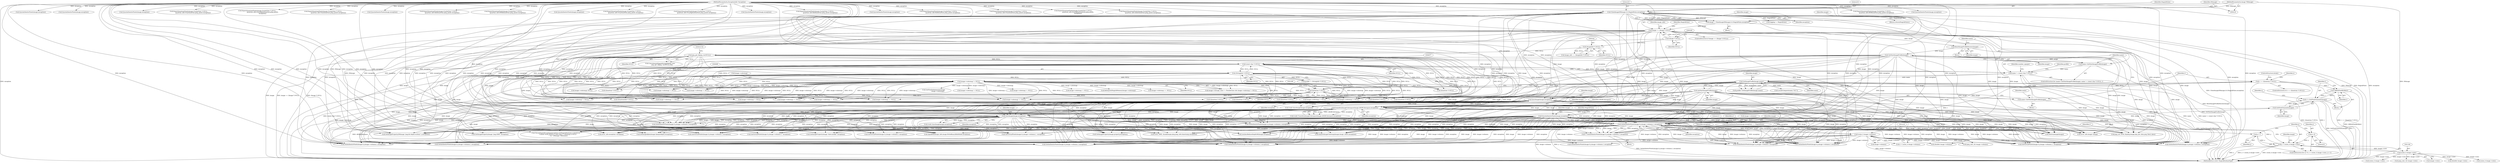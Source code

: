 digraph "0_ImageMagick_816ecab6c532ae086ff4186b3eaf4aa7092d536f@pointer" {
"1001203" [label="(Call,r == (Quantum *) NULL)"];
"1001191" [label="(Call,r=GetAuthenticPixels(image,0,y,image->columns,1,exception))"];
"1001193" [label="(Call,GetAuthenticPixels(image,0,y,image->columns,1,exception))"];
"1000325" [label="(Call,image == (Image *) NULL)"];
"1000316" [label="(Call,image = CloneImage(IMimage,0,0,MagickFalse,exception))"];
"1000318" [label="(Call,CloneImage(IMimage,0,0,MagickFalse,exception))"];
"1000221" [label="(MethodParameterIn,Image *IMimage)"];
"1000222" [label="(MethodParameterIn,ExceptionInfo *exception)"];
"1000327" [label="(Call,(Image *) NULL)"];
"1001231" [label="(Call,SyncAuthenticPixels(image,exception))"];
"1001227" [label="(Call,GetPixelChannels(image))"];
"1000951" [label="(Call,SyncImage(image,exception))"];
"1000682" [label="(Call,GetImageProfile(image,name))"];
"1000847" [label="(Call,GetNextImageProfile(image))"];
"1000672" [label="(Call,GetNextImageProfile(image))"];
"1000667" [label="(Call,ResetImageProfileIterator(image))"];
"1000674" [label="(Call,name != (const char *) NULL)"];
"1000845" [label="(Call,name=GetNextImageProfile(image))"];
"1000670" [label="(Call,name=GetNextImageProfile(image))"];
"1000676" [label="(Call,(const char *) NULL)"];
"1000688" [label="(Call,(StringInfo *) NULL)"];
"1000381" [label="(Call,png_get_libpng_ver(NULL))"];
"1000341" [label="(Call,(ImageInfo *) NULL)"];
"1001007" [label="(Call,TransformImageColorspace(image,sRGBColorspace,exception))"];
"1001029" [label="(Call,SyncImage(image,exception))"];
"1001181" [label="(Call,y < (ssize_t) image->rows)"];
"1001178" [label="(Call,y=0)"];
"1001188" [label="(Call,y++)"];
"1001183" [label="(Call,(ssize_t) image->rows)"];
"1001215" [label="(Call,(ssize_t) image->columns)"];
"1001205" [label="(Call,(Quantum *) NULL)"];
"1000971" [label="(Call,image->colormap != NULL)"];
"1001223" [label="(Call,LBR02PixelRGBA(r))"];
"1001225" [label="(Call,r+=GetPixelChannels(image))"];
"1001570" [label="(Call,(double) image->rows)"];
"1001101" [label="(Call,(Quantum *) NULL)"];
"1001005" [label="(Call,(void) TransformImageColorspace(image,sRGBColorspace,exception))"];
"1005565" [label="(Call,GetPixelInfoIntensity(image,\n                   image->colormap))"];
"1000316" [label="(Call,image = CloneImage(IMimage,0,0,MagickFalse,exception))"];
"1000333" [label="(Identifier,image_info)"];
"1000688" [label="(Call,(StringInfo *) NULL)"];
"1000321" [label="(Literal,0)"];
"1000222" [label="(MethodParameterIn,ExceptionInfo *exception)"];
"1001200" [label="(Literal,1)"];
"1000848" [label="(Identifier,image)"];
"1002715" [label="(Call,(Quantum *) NULL)"];
"1001189" [label="(Identifier,y)"];
"1000326" [label="(Identifier,image)"];
"1001009" [label="(Identifier,sRGBColorspace)"];
"1001230" [label="(Call,SyncAuthenticPixels(image,exception) == MagickFalse)"];
"1004148" [label="(Call,image->colormap != NULL)"];
"1001225" [label="(Call,r+=GetPixelChannels(image))"];
"1001029" [label="(Call,SyncImage(image,exception))"];
"1008835" [label="(Call,ExportQuantumPixels(image,(CacheView *) NULL,\n                    quantum_info,RGBQuantum,ping_pixels,exception))"];
"1003428" [label="(Call,SyncAuthenticPixels(image,exception))"];
"1004203" [label="(Call,error_info.image=image)"];
"1004192" [label="(Call,ThrowMagickException(exception,GetMagickModule(),CoderError,\n          \"Cannot write PNG8 or color-type 3; colormap is NULL\",\n          \"`%s'\",IMimage->filename))"];
"1001604" [label="(Call,image->colormap != NULL)"];
"1000318" [label="(Call,CloneImage(IMimage,0,0,MagickFalse,exception))"];
"1002330" [label="(Call,(Quantum *) NULL)"];
"1001329" [label="(Call,SyncAuthenticPixels(image,exception))"];
"1003129" [label="(Call,SyncAuthenticPixels(image,exception))"];
"1001201" [label="(Identifier,exception)"];
"1001204" [label="(Identifier,r)"];
"1000674" [label="(Call,name != (const char *) NULL)"];
"1000695" [label="(Call,LocaleCompare(name,\"ICC\"))"];
"1000671" [label="(Identifier,name)"];
"1000668" [label="(Identifier,image)"];
"1001207" [label="(Identifier,NULL)"];
"1001559" [label="(Call,(double) image->columns)"];
"1003525" [label="(Call,GetAuthenticPixels(image,0,y,image->columns,1,exception))"];
"1001182" [label="(Identifier,y)"];
"1000686" [label="(Call,profile != (StringInfo *) NULL)"];
"1004105" [label="(Call,(QuantumInfo *) NULL)"];
"1001193" [label="(Call,GetAuthenticPixels(image,0,y,image->columns,1,exception))"];
"1004208" [label="(Call,error_info.exception=exception)"];
"1001139" [label="(Call,image->colormap != NULL)"];
"1003924" [label="(Call,GetVirtualPixels(image,0,y,image->columns,1, exception))"];
"1001179" [label="(Identifier,y)"];
"1001341" [label="(Call,image->colormap != NULL)"];
"1003143" [label="(Call,image->colormap != NULL)"];
"1000971" [label="(Call,image->colormap != NULL)"];
"1003901" [label="(Call,image->colormap == NULL)"];
"1001243" [label="(Call,image->colormap != NULL)"];
"1000320" [label="(Literal,0)"];
"1001291" [label="(Call,GetAuthenticPixels(image,0,y,image->columns,1,exception))"];
"1000383" [label="(Literal,32)"];
"1001202" [label="(ControlStructure,if (r == (Quantum *) NULL))"];
"1000329" [label="(Identifier,NULL)"];
"1000675" [label="(Identifier,name)"];
"1001818" [label="(Call,(Quantum *) NULL)"];
"1001224" [label="(Identifier,r)"];
"1000672" [label="(Call,GetNextImageProfile(image))"];
"1007017" [label="(Call,SetImageAlpha(image,OpaqueAlpha,exception))"];
"1000951" [label="(Call,SyncImage(image,exception))"];
"1003669" [label="(Call,image->colormap == NULL)"];
"1001796" [label="(Call,(ssize_t) image->rows)"];
"1001190" [label="(Block,)"];
"1008545" [label="(Call,GetVirtualPixels(image,0,y,image->columns,1,exception))"];
"1001227" [label="(Call,GetPixelChannels(image))"];
"1003936" [label="(Call,(Quantum *) NULL)"];
"1008735" [label="(Call,GetVirtualPixels(image,0,y,image->columns,1, exception))"];
"1001183" [label="(Call,(ssize_t) image->rows)"];
"1000682" [label="(Call,GetImageProfile(image,name))"];
"1003287" [label="(Call,SyncAuthenticPixels(image,exception))"];
"1000322" [label="(Identifier,MagickFalse)"];
"1000684" [label="(Identifier,name)"];
"1000317" [label="(Identifier,image)"];
"1001192" [label="(Identifier,r)"];
"1003362" [label="(Call,image->colormap == NULL)"];
"1008572" [label="(Call,ExportQuantumPixels(image,(CacheView *) NULL,\n                    quantum_info,GrayQuantum,ping_pixels,exception))"];
"1001007" [label="(Call,TransformImageColorspace(image,sRGBColorspace,exception))"];
"1000670" [label="(Call,name=GetNextImageProfile(image))"];
"1000324" [label="(ControlStructure,if (image == (Image *) NULL))"];
"1001213" [label="(Call,x < (ssize_t) image->columns)"];
"1003243" [label="(Call,GetAuthenticPixels(image,0,y,image->columns,1,exception))"];
"1000343" [label="(Identifier,NULL)"];
"1000953" [label="(Identifier,exception)"];
"1009005" [label="(Call,ExportQuantumPixels(image,(CacheView *) NULL,\n                         quantum_info,GrayAlphaQuantum,ping_pixels,\n                         exception))"];
"1000679" [label="(Block,)"];
"1000678" [label="(Identifier,NULL)"];
"1004908" [label="(Call,image->colormap != NULL)"];
"1000952" [label="(Identifier,image)"];
"1003221" [label="(Call,image->colormap == NULL)"];
"1000405" [label="(Call,logging != MagickFalse)"];
"1000673" [label="(Identifier,image)"];
"1000381" [label="(Call,png_get_libpng_ver(NULL))"];
"1001031" [label="(Identifier,exception)"];
"1001177" [label="(ControlStructure,for (y=0; y < (ssize_t) image->rows; y++))"];
"1001185" [label="(Call,image->rows)"];
"1001223" [label="(Call,LBR02PixelRGBA(r))"];
"1000989" [label="(Call,RelinquishMagickMemory(image->colormap))"];
"1000323" [label="(Identifier,exception)"];
"1008776" [label="(Call,ExportQuantumPixels(image,(CacheView *) NULL,\n                        quantum_info,GrayQuantum,ping_pixels,exception))"];
"1007677" [label="(Call,GetImageProperty(image,\"date:modify\",exception))"];
"1001222" [label="(Block,)"];
"1001196" [label="(Identifier,y)"];
"1001010" [label="(Identifier,exception)"];
"1003080" [label="(Call,(Quantum *) NULL)"];
"1001205" [label="(Call,(Quantum *) NULL)"];
"1000221" [label="(MethodParameterIn,Image *IMimage)"];
"1002811" [label="(Call,SyncAuthenticPixels(image,exception))"];
"1001228" [label="(Identifier,image)"];
"1001208" [label="(ControlStructure,break;)"];
"1004259" [label="(Call,png_set_write_fn(ping,image,png_put_data,png_flush_data))"];
"1008304" [label="(Call,GetVirtualPixels(image,0,y,image->columns,1,exception))"];
"1008387" [label="(Call,ExportQuantumPixels(image,(CacheView *) NULL,\n                quantum_info,RedQuantum,ping_pixels,exception))"];
"1000690" [label="(Identifier,NULL)"];
"1003914" [label="(Call,(ssize_t) image->rows)"];
"1001180" [label="(Literal,0)"];
"1008823" [label="(Call,ExportQuantumPixels(image,(CacheView *) NULL,\n                    quantum_info,RGBAQuantum,ping_pixels,exception))"];
"1001197" [label="(Call,image->columns)"];
"1009779" [label="(MethodReturn,static MagickBooleanType)"];
"1000847" [label="(Call,GetNextImageProfile(image))"];
"1001203" [label="(Call,r == (Quantum *) NULL)"];
"1000327" [label="(Call,(Image *) NULL)"];
"1000683" [label="(Identifier,image)"];
"1000341" [label="(Call,(ImageInfo *) NULL)"];
"1001226" [label="(Identifier,r)"];
"1000664" [label="(Block,)"];
"1000680" [label="(Call,profile=GetImageProfile(image,name))"];
"1000325" [label="(Call,image == (Image *) NULL)"];
"1004362" [label="(Call,(png_uint_32) image->columns)"];
"1004176" [label="(Call,image->colormap == NULL)"];
"1000382" [label="(Identifier,NULL)"];
"1003691" [label="(Call,GetAuthenticPixels(image,0,y,image->columns,1,exception))"];
"1001191" [label="(Call,r=GetAuthenticPixels(image,0,y,image->columns,1,exception))"];
"1004188" [label="(Call,DestroyImage(image))"];
"1002833" [label="(Call,image->colormap != NULL)"];
"1001194" [label="(Identifier,image)"];
"1001215" [label="(Call,(ssize_t) image->columns)"];
"1002703" [label="(Call,GetAuthenticPixels(image,0,y,image->columns,1,exception))"];
"1001232" [label="(Identifier,image)"];
"1001240" [label="(Identifier,image)"];
"1003569" [label="(Call,SyncAuthenticPixels(image,exception))"];
"1003024" [label="(Call,image->colormap != NULL)"];
"1004369" [label="(Call,(png_uint_32) image->rows)"];
"1001221" [label="(Identifier,x)"];
"1001188" [label="(Call,y++)"];
"1008327" [label="(Call,ExportQuantumPixels(image,(CacheView *) NULL,\n                quantum_info,GrayQuantum,ping_pixels,exception))"];
"1000993" [label="(Call,image->colormap=NULL)"];
"1000949" [label="(Call,(void) SyncImage(image,exception))"];
"1000669" [label="(ControlStructure,for (name=GetNextImageProfile(image); name != (const char *) NULL; ))"];
"1001178" [label="(Call,y=0)"];
"1000846" [label="(Identifier,name)"];
"1000975" [label="(Identifier,NULL)"];
"1001806" [label="(Call,GetAuthenticPixels(image,0,y,image->columns,1,exception))"];
"1008625" [label="(Call,ExportQuantumPixels(image,(CacheView *) NULL,\n                  quantum_info,GrayAlphaQuantum,ping_pixels,exception))"];
"1001030" [label="(Identifier,image)"];
"1001233" [label="(Identifier,exception)"];
"1001211" [label="(Identifier,x)"];
"1000330" [label="(Return,return(MagickFalse);)"];
"1003384" [label="(Call,GetAuthenticPixels(image,0,y,image->columns,1,exception))"];
"1001195" [label="(Literal,0)"];
"1007702" [label="(Call,OpenBlob(image_info,image,WriteBinaryBlobMode,exception))"];
"1001127" [label="(Call,SyncAuthenticPixels(image,exception))"];
"1002636" [label="(Call,AcquireImageColormap(image,image_colors,exception))"];
"1001234" [label="(Identifier,MagickFalse)"];
"1008764" [label="(Call,ExportQuantumPixels(image,(CacheView *) NULL,\n                        quantum_info,RedQuantum,ping_pixels,exception))"];
"1008945" [label="(Call,GetVirtualPixels(image,0,y,image->columns,1, exception))"];
"1009200" [label="(Call,GetImageProperty(image,property,exception))"];
"1007687" [label="(Call,write_tIME_chunk(image,ping,ping_info,timestamp,exception))"];
"1000850" [label="(Identifier,number_opaque)"];
"1001217" [label="(Call,image->columns)"];
"1002318" [label="(Call,GetAuthenticPixels(image,0,y,image->columns,1,exception))"];
"1003068" [label="(Call,GetAuthenticPixels(image,0,y,image->columns,1,exception))"];
"1003760" [label="(Call,SyncAuthenticPixels(image,exception))"];
"1008584" [label="(Call,ExportQuantumPixels(image,(CacheView *) NULL,\n                    quantum_info,RedQuantum,ping_pixels,exception))"];
"1000965" [label="(Call,image->storage_class != PseudoClass && image->colormap != NULL)"];
"1000676" [label="(Call,(const char *) NULL)"];
"1001231" [label="(Call,SyncAuthenticPixels(image,exception))"];
"1000379" [label="(Call,ConcatenateMagickString(libpng_runv,\n         png_get_libpng_ver(NULL),32))"];
"1000339" [label="(Call,image_info == (ImageInfo *) NULL)"];
"1000681" [label="(Identifier,profile)"];
"1001419" [label="(Call,LosslessReduceDepthOK(image,exception))"];
"1001303" [label="(Call,(Quantum *) NULL)"];
"1000319" [label="(Identifier,IMimage)"];
"1001008" [label="(Identifier,image)"];
"1001089" [label="(Call,GetAuthenticPixels(image,0,y,image->columns,1,exception))"];
"1001027" [label="(Call,(void) SyncImage(image,exception))"];
"1000223" [label="(Block,)"];
"1001181" [label="(Call,y < (ssize_t) image->rows)"];
"1003503" [label="(Call,image->colormap == NULL)"];
"1000331" [label="(Identifier,MagickFalse)"];
"1000667" [label="(Call,ResetImageProfileIterator(image))"];
"1000845" [label="(Call,name=GetNextImageProfile(image))"];
"1008974" [label="(Call,ExportQuantumPixels(image,(CacheView *) NULL,\n                       quantum_info,GrayQuantum,ping_pixels,exception))"];
"1009760" [label="(Call,SetImageProperty(IMimage,\"png:bit-depth-written\",s,exception))"];
"1000972" [label="(Call,image->colormap)"];
"1008793" [label="(Call,ExportQuantumPixels(image,(CacheView *) NULL,\n                      quantum_info,GrayAlphaQuantum,ping_pixels,\n                      exception))"];
"1007663" [label="(Call,GetImageProperty(image,\"png:tIME\",exception))"];
"1009018" [label="(Call,ExportQuantumPixels(image,(CacheView *) NULL,\n                      quantum_info,IndexQuantum,ping_pixels,exception))"];
"1001203" -> "1001202"  [label="AST: "];
"1001203" -> "1001205"  [label="CFG: "];
"1001204" -> "1001203"  [label="AST: "];
"1001205" -> "1001203"  [label="AST: "];
"1001208" -> "1001203"  [label="CFG: "];
"1001211" -> "1001203"  [label="CFG: "];
"1001203" -> "1009779"  [label="DDG: (Quantum *) NULL"];
"1001203" -> "1009779"  [label="DDG: r"];
"1001203" -> "1009779"  [label="DDG: r == (Quantum *) NULL"];
"1001191" -> "1001203"  [label="DDG: r"];
"1001205" -> "1001203"  [label="DDG: NULL"];
"1001203" -> "1001223"  [label="DDG: r"];
"1001191" -> "1001190"  [label="AST: "];
"1001191" -> "1001193"  [label="CFG: "];
"1001192" -> "1001191"  [label="AST: "];
"1001193" -> "1001191"  [label="AST: "];
"1001204" -> "1001191"  [label="CFG: "];
"1001191" -> "1009779"  [label="DDG: GetAuthenticPixels(image,0,y,image->columns,1,exception)"];
"1001193" -> "1001191"  [label="DDG: image->columns"];
"1001193" -> "1001191"  [label="DDG: y"];
"1001193" -> "1001191"  [label="DDG: image"];
"1001193" -> "1001191"  [label="DDG: 1"];
"1001193" -> "1001191"  [label="DDG: exception"];
"1001193" -> "1001191"  [label="DDG: 0"];
"1001193" -> "1001201"  [label="CFG: "];
"1001194" -> "1001193"  [label="AST: "];
"1001195" -> "1001193"  [label="AST: "];
"1001196" -> "1001193"  [label="AST: "];
"1001197" -> "1001193"  [label="AST: "];
"1001200" -> "1001193"  [label="AST: "];
"1001201" -> "1001193"  [label="AST: "];
"1001193" -> "1009779"  [label="DDG: image->columns"];
"1001193" -> "1009779"  [label="DDG: y"];
"1001193" -> "1001188"  [label="DDG: y"];
"1000325" -> "1001193"  [label="DDG: image"];
"1001231" -> "1001193"  [label="DDG: image"];
"1001231" -> "1001193"  [label="DDG: exception"];
"1000951" -> "1001193"  [label="DDG: image"];
"1000951" -> "1001193"  [label="DDG: exception"];
"1000672" -> "1001193"  [label="DDG: image"];
"1001007" -> "1001193"  [label="DDG: image"];
"1001007" -> "1001193"  [label="DDG: exception"];
"1000682" -> "1001193"  [label="DDG: image"];
"1001029" -> "1001193"  [label="DDG: image"];
"1001029" -> "1001193"  [label="DDG: exception"];
"1000847" -> "1001193"  [label="DDG: image"];
"1001181" -> "1001193"  [label="DDG: y"];
"1001215" -> "1001193"  [label="DDG: image->columns"];
"1000318" -> "1001193"  [label="DDG: exception"];
"1000222" -> "1001193"  [label="DDG: exception"];
"1001193" -> "1001215"  [label="DDG: image->columns"];
"1001193" -> "1001227"  [label="DDG: image"];
"1001193" -> "1001231"  [label="DDG: image"];
"1001193" -> "1001231"  [label="DDG: exception"];
"1001193" -> "1001419"  [label="DDG: image"];
"1001193" -> "1001419"  [label="DDG: exception"];
"1001193" -> "1001559"  [label="DDG: image->columns"];
"1001193" -> "1001806"  [label="DDG: image"];
"1001193" -> "1001806"  [label="DDG: image->columns"];
"1001193" -> "1001806"  [label="DDG: exception"];
"1001193" -> "1002318"  [label="DDG: image"];
"1001193" -> "1002318"  [label="DDG: image->columns"];
"1001193" -> "1002318"  [label="DDG: exception"];
"1001193" -> "1002636"  [label="DDG: image"];
"1001193" -> "1002636"  [label="DDG: exception"];
"1001193" -> "1002703"  [label="DDG: image->columns"];
"1001193" -> "1003068"  [label="DDG: image"];
"1001193" -> "1003068"  [label="DDG: image->columns"];
"1001193" -> "1003068"  [label="DDG: exception"];
"1001193" -> "1003243"  [label="DDG: image"];
"1001193" -> "1003243"  [label="DDG: image->columns"];
"1001193" -> "1003243"  [label="DDG: exception"];
"1001193" -> "1003384"  [label="DDG: image"];
"1001193" -> "1003384"  [label="DDG: image->columns"];
"1001193" -> "1003384"  [label="DDG: exception"];
"1001193" -> "1003525"  [label="DDG: image"];
"1001193" -> "1003525"  [label="DDG: image->columns"];
"1001193" -> "1003525"  [label="DDG: exception"];
"1001193" -> "1003691"  [label="DDG: image"];
"1001193" -> "1003691"  [label="DDG: image->columns"];
"1001193" -> "1003691"  [label="DDG: exception"];
"1001193" -> "1003924"  [label="DDG: image"];
"1001193" -> "1003924"  [label="DDG: image->columns"];
"1001193" -> "1003924"  [label="DDG: exception"];
"1001193" -> "1004188"  [label="DDG: image"];
"1001193" -> "1004192"  [label="DDG: exception"];
"1001193" -> "1004203"  [label="DDG: image"];
"1001193" -> "1004208"  [label="DDG: exception"];
"1001193" -> "1004259"  [label="DDG: image"];
"1001193" -> "1004362"  [label="DDG: image->columns"];
"1001193" -> "1007017"  [label="DDG: exception"];
"1001193" -> "1007663"  [label="DDG: exception"];
"1001193" -> "1007677"  [label="DDG: exception"];
"1001193" -> "1007687"  [label="DDG: exception"];
"1001193" -> "1007702"  [label="DDG: exception"];
"1001193" -> "1008304"  [label="DDG: exception"];
"1001193" -> "1008545"  [label="DDG: exception"];
"1001193" -> "1008735"  [label="DDG: exception"];
"1001193" -> "1008945"  [label="DDG: exception"];
"1001193" -> "1009200"  [label="DDG: exception"];
"1001193" -> "1009760"  [label="DDG: exception"];
"1000325" -> "1000324"  [label="AST: "];
"1000325" -> "1000327"  [label="CFG: "];
"1000326" -> "1000325"  [label="AST: "];
"1000327" -> "1000325"  [label="AST: "];
"1000331" -> "1000325"  [label="CFG: "];
"1000333" -> "1000325"  [label="CFG: "];
"1000325" -> "1009779"  [label="DDG: image"];
"1000325" -> "1009779"  [label="DDG: image == (Image *) NULL"];
"1000325" -> "1009779"  [label="DDG: (Image *) NULL"];
"1000316" -> "1000325"  [label="DDG: image"];
"1000327" -> "1000325"  [label="DDG: NULL"];
"1000325" -> "1000667"  [label="DDG: image"];
"1000325" -> "1000951"  [label="DDG: image"];
"1000325" -> "1001007"  [label="DDG: image"];
"1000325" -> "1001029"  [label="DDG: image"];
"1000325" -> "1001089"  [label="DDG: image"];
"1000325" -> "1001291"  [label="DDG: image"];
"1000325" -> "1001419"  [label="DDG: image"];
"1000325" -> "1001806"  [label="DDG: image"];
"1000325" -> "1002318"  [label="DDG: image"];
"1000325" -> "1002636"  [label="DDG: image"];
"1000325" -> "1003068"  [label="DDG: image"];
"1000325" -> "1003243"  [label="DDG: image"];
"1000325" -> "1003384"  [label="DDG: image"];
"1000325" -> "1003525"  [label="DDG: image"];
"1000325" -> "1003691"  [label="DDG: image"];
"1000325" -> "1003924"  [label="DDG: image"];
"1000325" -> "1004188"  [label="DDG: image"];
"1000325" -> "1004203"  [label="DDG: image"];
"1000325" -> "1004259"  [label="DDG: image"];
"1000316" -> "1000223"  [label="AST: "];
"1000316" -> "1000318"  [label="CFG: "];
"1000317" -> "1000316"  [label="AST: "];
"1000318" -> "1000316"  [label="AST: "];
"1000326" -> "1000316"  [label="CFG: "];
"1000316" -> "1009779"  [label="DDG: CloneImage(IMimage,0,0,MagickFalse,exception)"];
"1000318" -> "1000316"  [label="DDG: IMimage"];
"1000318" -> "1000316"  [label="DDG: 0"];
"1000318" -> "1000316"  [label="DDG: exception"];
"1000318" -> "1000316"  [label="DDG: MagickFalse"];
"1000318" -> "1000323"  [label="CFG: "];
"1000319" -> "1000318"  [label="AST: "];
"1000320" -> "1000318"  [label="AST: "];
"1000321" -> "1000318"  [label="AST: "];
"1000322" -> "1000318"  [label="AST: "];
"1000323" -> "1000318"  [label="AST: "];
"1000318" -> "1009779"  [label="DDG: IMimage"];
"1000318" -> "1009779"  [label="DDG: MagickFalse"];
"1000318" -> "1009779"  [label="DDG: exception"];
"1000221" -> "1000318"  [label="DDG: IMimage"];
"1000222" -> "1000318"  [label="DDG: exception"];
"1000318" -> "1000330"  [label="DDG: MagickFalse"];
"1000318" -> "1000405"  [label="DDG: MagickFalse"];
"1000318" -> "1000951"  [label="DDG: exception"];
"1000318" -> "1001007"  [label="DDG: exception"];
"1000318" -> "1001029"  [label="DDG: exception"];
"1000318" -> "1001089"  [label="DDG: exception"];
"1000318" -> "1001291"  [label="DDG: exception"];
"1000318" -> "1001419"  [label="DDG: exception"];
"1000318" -> "1001806"  [label="DDG: exception"];
"1000318" -> "1002318"  [label="DDG: exception"];
"1000318" -> "1002636"  [label="DDG: exception"];
"1000318" -> "1003068"  [label="DDG: exception"];
"1000318" -> "1003243"  [label="DDG: exception"];
"1000318" -> "1003384"  [label="DDG: exception"];
"1000318" -> "1003525"  [label="DDG: exception"];
"1000318" -> "1003691"  [label="DDG: exception"];
"1000318" -> "1003924"  [label="DDG: exception"];
"1000318" -> "1004192"  [label="DDG: exception"];
"1000318" -> "1004208"  [label="DDG: exception"];
"1000318" -> "1007017"  [label="DDG: exception"];
"1000318" -> "1007663"  [label="DDG: exception"];
"1000318" -> "1007677"  [label="DDG: exception"];
"1000318" -> "1007687"  [label="DDG: exception"];
"1000318" -> "1007702"  [label="DDG: exception"];
"1000318" -> "1008304"  [label="DDG: exception"];
"1000318" -> "1008545"  [label="DDG: exception"];
"1000318" -> "1008735"  [label="DDG: exception"];
"1000318" -> "1008945"  [label="DDG: exception"];
"1000318" -> "1009200"  [label="DDG: exception"];
"1000318" -> "1009760"  [label="DDG: IMimage"];
"1000318" -> "1009760"  [label="DDG: exception"];
"1000221" -> "1000218"  [label="AST: "];
"1000221" -> "1009779"  [label="DDG: IMimage"];
"1000221" -> "1009760"  [label="DDG: IMimage"];
"1000222" -> "1000218"  [label="AST: "];
"1000222" -> "1009779"  [label="DDG: exception"];
"1000222" -> "1000951"  [label="DDG: exception"];
"1000222" -> "1001007"  [label="DDG: exception"];
"1000222" -> "1001029"  [label="DDG: exception"];
"1000222" -> "1001089"  [label="DDG: exception"];
"1000222" -> "1001127"  [label="DDG: exception"];
"1000222" -> "1001231"  [label="DDG: exception"];
"1000222" -> "1001291"  [label="DDG: exception"];
"1000222" -> "1001329"  [label="DDG: exception"];
"1000222" -> "1001419"  [label="DDG: exception"];
"1000222" -> "1001806"  [label="DDG: exception"];
"1000222" -> "1002318"  [label="DDG: exception"];
"1000222" -> "1002636"  [label="DDG: exception"];
"1000222" -> "1002703"  [label="DDG: exception"];
"1000222" -> "1002811"  [label="DDG: exception"];
"1000222" -> "1003068"  [label="DDG: exception"];
"1000222" -> "1003129"  [label="DDG: exception"];
"1000222" -> "1003243"  [label="DDG: exception"];
"1000222" -> "1003287"  [label="DDG: exception"];
"1000222" -> "1003384"  [label="DDG: exception"];
"1000222" -> "1003428"  [label="DDG: exception"];
"1000222" -> "1003525"  [label="DDG: exception"];
"1000222" -> "1003569"  [label="DDG: exception"];
"1000222" -> "1003691"  [label="DDG: exception"];
"1000222" -> "1003760"  [label="DDG: exception"];
"1000222" -> "1003924"  [label="DDG: exception"];
"1000222" -> "1004192"  [label="DDG: exception"];
"1000222" -> "1004208"  [label="DDG: exception"];
"1000222" -> "1007017"  [label="DDG: exception"];
"1000222" -> "1007663"  [label="DDG: exception"];
"1000222" -> "1007677"  [label="DDG: exception"];
"1000222" -> "1007687"  [label="DDG: exception"];
"1000222" -> "1007702"  [label="DDG: exception"];
"1000222" -> "1008304"  [label="DDG: exception"];
"1000222" -> "1008327"  [label="DDG: exception"];
"1000222" -> "1008387"  [label="DDG: exception"];
"1000222" -> "1008545"  [label="DDG: exception"];
"1000222" -> "1008572"  [label="DDG: exception"];
"1000222" -> "1008584"  [label="DDG: exception"];
"1000222" -> "1008625"  [label="DDG: exception"];
"1000222" -> "1008735"  [label="DDG: exception"];
"1000222" -> "1008764"  [label="DDG: exception"];
"1000222" -> "1008776"  [label="DDG: exception"];
"1000222" -> "1008793"  [label="DDG: exception"];
"1000222" -> "1008823"  [label="DDG: exception"];
"1000222" -> "1008835"  [label="DDG: exception"];
"1000222" -> "1008945"  [label="DDG: exception"];
"1000222" -> "1008974"  [label="DDG: exception"];
"1000222" -> "1009005"  [label="DDG: exception"];
"1000222" -> "1009018"  [label="DDG: exception"];
"1000222" -> "1009200"  [label="DDG: exception"];
"1000222" -> "1009760"  [label="DDG: exception"];
"1000327" -> "1000329"  [label="CFG: "];
"1000328" -> "1000327"  [label="AST: "];
"1000329" -> "1000327"  [label="AST: "];
"1000327" -> "1009779"  [label="DDG: NULL"];
"1000327" -> "1000341"  [label="DDG: NULL"];
"1001231" -> "1001230"  [label="AST: "];
"1001231" -> "1001233"  [label="CFG: "];
"1001232" -> "1001231"  [label="AST: "];
"1001233" -> "1001231"  [label="AST: "];
"1001234" -> "1001231"  [label="CFG: "];
"1001231" -> "1001230"  [label="DDG: image"];
"1001231" -> "1001230"  [label="DDG: exception"];
"1001227" -> "1001231"  [label="DDG: image"];
"1001231" -> "1001419"  [label="DDG: image"];
"1001231" -> "1001419"  [label="DDG: exception"];
"1001231" -> "1001806"  [label="DDG: image"];
"1001231" -> "1001806"  [label="DDG: exception"];
"1001231" -> "1002318"  [label="DDG: image"];
"1001231" -> "1002318"  [label="DDG: exception"];
"1001231" -> "1002636"  [label="DDG: image"];
"1001231" -> "1002636"  [label="DDG: exception"];
"1001231" -> "1003068"  [label="DDG: image"];
"1001231" -> "1003068"  [label="DDG: exception"];
"1001231" -> "1003243"  [label="DDG: image"];
"1001231" -> "1003243"  [label="DDG: exception"];
"1001231" -> "1003384"  [label="DDG: image"];
"1001231" -> "1003384"  [label="DDG: exception"];
"1001231" -> "1003525"  [label="DDG: image"];
"1001231" -> "1003525"  [label="DDG: exception"];
"1001231" -> "1003691"  [label="DDG: image"];
"1001231" -> "1003691"  [label="DDG: exception"];
"1001231" -> "1003924"  [label="DDG: image"];
"1001231" -> "1003924"  [label="DDG: exception"];
"1001231" -> "1004188"  [label="DDG: image"];
"1001231" -> "1004192"  [label="DDG: exception"];
"1001231" -> "1004203"  [label="DDG: image"];
"1001231" -> "1004208"  [label="DDG: exception"];
"1001231" -> "1004259"  [label="DDG: image"];
"1001231" -> "1007017"  [label="DDG: exception"];
"1001231" -> "1007663"  [label="DDG: exception"];
"1001231" -> "1007677"  [label="DDG: exception"];
"1001231" -> "1007687"  [label="DDG: exception"];
"1001231" -> "1007702"  [label="DDG: exception"];
"1001231" -> "1008304"  [label="DDG: exception"];
"1001231" -> "1008545"  [label="DDG: exception"];
"1001231" -> "1008735"  [label="DDG: exception"];
"1001231" -> "1008945"  [label="DDG: exception"];
"1001231" -> "1009200"  [label="DDG: exception"];
"1001231" -> "1009760"  [label="DDG: exception"];
"1001227" -> "1001225"  [label="AST: "];
"1001227" -> "1001228"  [label="CFG: "];
"1001228" -> "1001227"  [label="AST: "];
"1001225" -> "1001227"  [label="CFG: "];
"1001227" -> "1001225"  [label="DDG: image"];
"1000951" -> "1000949"  [label="AST: "];
"1000951" -> "1000953"  [label="CFG: "];
"1000952" -> "1000951"  [label="AST: "];
"1000953" -> "1000951"  [label="AST: "];
"1000949" -> "1000951"  [label="CFG: "];
"1000951" -> "1000949"  [label="DDG: image"];
"1000951" -> "1000949"  [label="DDG: exception"];
"1000682" -> "1000951"  [label="DDG: image"];
"1000847" -> "1000951"  [label="DDG: image"];
"1000672" -> "1000951"  [label="DDG: image"];
"1000951" -> "1001007"  [label="DDG: image"];
"1000951" -> "1001007"  [label="DDG: exception"];
"1000951" -> "1001029"  [label="DDG: image"];
"1000951" -> "1001029"  [label="DDG: exception"];
"1000951" -> "1001089"  [label="DDG: image"];
"1000951" -> "1001089"  [label="DDG: exception"];
"1000951" -> "1001291"  [label="DDG: image"];
"1000951" -> "1001291"  [label="DDG: exception"];
"1000951" -> "1001419"  [label="DDG: image"];
"1000951" -> "1001419"  [label="DDG: exception"];
"1000951" -> "1001806"  [label="DDG: image"];
"1000951" -> "1001806"  [label="DDG: exception"];
"1000951" -> "1002318"  [label="DDG: image"];
"1000951" -> "1002318"  [label="DDG: exception"];
"1000951" -> "1002636"  [label="DDG: image"];
"1000951" -> "1002636"  [label="DDG: exception"];
"1000951" -> "1003068"  [label="DDG: image"];
"1000951" -> "1003068"  [label="DDG: exception"];
"1000951" -> "1003243"  [label="DDG: image"];
"1000951" -> "1003243"  [label="DDG: exception"];
"1000951" -> "1003384"  [label="DDG: image"];
"1000951" -> "1003384"  [label="DDG: exception"];
"1000951" -> "1003525"  [label="DDG: image"];
"1000951" -> "1003525"  [label="DDG: exception"];
"1000951" -> "1003691"  [label="DDG: image"];
"1000951" -> "1003691"  [label="DDG: exception"];
"1000951" -> "1003924"  [label="DDG: image"];
"1000951" -> "1003924"  [label="DDG: exception"];
"1000951" -> "1004188"  [label="DDG: image"];
"1000951" -> "1004192"  [label="DDG: exception"];
"1000951" -> "1004203"  [label="DDG: image"];
"1000951" -> "1004208"  [label="DDG: exception"];
"1000951" -> "1004259"  [label="DDG: image"];
"1000951" -> "1007017"  [label="DDG: exception"];
"1000951" -> "1007663"  [label="DDG: exception"];
"1000951" -> "1007677"  [label="DDG: exception"];
"1000951" -> "1007687"  [label="DDG: exception"];
"1000951" -> "1007702"  [label="DDG: exception"];
"1000951" -> "1008304"  [label="DDG: exception"];
"1000951" -> "1008545"  [label="DDG: exception"];
"1000951" -> "1008735"  [label="DDG: exception"];
"1000951" -> "1008945"  [label="DDG: exception"];
"1000951" -> "1009200"  [label="DDG: exception"];
"1000951" -> "1009760"  [label="DDG: exception"];
"1000682" -> "1000680"  [label="AST: "];
"1000682" -> "1000684"  [label="CFG: "];
"1000683" -> "1000682"  [label="AST: "];
"1000684" -> "1000682"  [label="AST: "];
"1000680" -> "1000682"  [label="CFG: "];
"1000682" -> "1000680"  [label="DDG: image"];
"1000682" -> "1000680"  [label="DDG: name"];
"1000847" -> "1000682"  [label="DDG: image"];
"1000672" -> "1000682"  [label="DDG: image"];
"1000674" -> "1000682"  [label="DDG: name"];
"1000682" -> "1000695"  [label="DDG: name"];
"1000682" -> "1000847"  [label="DDG: image"];
"1000682" -> "1001007"  [label="DDG: image"];
"1000682" -> "1001029"  [label="DDG: image"];
"1000682" -> "1001089"  [label="DDG: image"];
"1000682" -> "1001291"  [label="DDG: image"];
"1000682" -> "1001419"  [label="DDG: image"];
"1000682" -> "1001806"  [label="DDG: image"];
"1000682" -> "1002318"  [label="DDG: image"];
"1000682" -> "1002636"  [label="DDG: image"];
"1000682" -> "1003068"  [label="DDG: image"];
"1000682" -> "1003243"  [label="DDG: image"];
"1000682" -> "1003384"  [label="DDG: image"];
"1000682" -> "1003525"  [label="DDG: image"];
"1000682" -> "1003691"  [label="DDG: image"];
"1000682" -> "1003924"  [label="DDG: image"];
"1000682" -> "1004188"  [label="DDG: image"];
"1000682" -> "1004203"  [label="DDG: image"];
"1000682" -> "1004259"  [label="DDG: image"];
"1000847" -> "1000845"  [label="AST: "];
"1000847" -> "1000848"  [label="CFG: "];
"1000848" -> "1000847"  [label="AST: "];
"1000845" -> "1000847"  [label="CFG: "];
"1000847" -> "1000845"  [label="DDG: image"];
"1000847" -> "1001007"  [label="DDG: image"];
"1000847" -> "1001029"  [label="DDG: image"];
"1000847" -> "1001089"  [label="DDG: image"];
"1000847" -> "1001291"  [label="DDG: image"];
"1000847" -> "1001419"  [label="DDG: image"];
"1000847" -> "1001806"  [label="DDG: image"];
"1000847" -> "1002318"  [label="DDG: image"];
"1000847" -> "1002636"  [label="DDG: image"];
"1000847" -> "1003068"  [label="DDG: image"];
"1000847" -> "1003243"  [label="DDG: image"];
"1000847" -> "1003384"  [label="DDG: image"];
"1000847" -> "1003525"  [label="DDG: image"];
"1000847" -> "1003691"  [label="DDG: image"];
"1000847" -> "1003924"  [label="DDG: image"];
"1000847" -> "1004188"  [label="DDG: image"];
"1000847" -> "1004203"  [label="DDG: image"];
"1000847" -> "1004259"  [label="DDG: image"];
"1000672" -> "1000670"  [label="AST: "];
"1000672" -> "1000673"  [label="CFG: "];
"1000673" -> "1000672"  [label="AST: "];
"1000670" -> "1000672"  [label="CFG: "];
"1000672" -> "1000670"  [label="DDG: image"];
"1000667" -> "1000672"  [label="DDG: image"];
"1000672" -> "1001007"  [label="DDG: image"];
"1000672" -> "1001029"  [label="DDG: image"];
"1000672" -> "1001089"  [label="DDG: image"];
"1000672" -> "1001291"  [label="DDG: image"];
"1000672" -> "1001419"  [label="DDG: image"];
"1000672" -> "1001806"  [label="DDG: image"];
"1000672" -> "1002318"  [label="DDG: image"];
"1000672" -> "1002636"  [label="DDG: image"];
"1000672" -> "1003068"  [label="DDG: image"];
"1000672" -> "1003243"  [label="DDG: image"];
"1000672" -> "1003384"  [label="DDG: image"];
"1000672" -> "1003525"  [label="DDG: image"];
"1000672" -> "1003691"  [label="DDG: image"];
"1000672" -> "1003924"  [label="DDG: image"];
"1000672" -> "1004188"  [label="DDG: image"];
"1000672" -> "1004203"  [label="DDG: image"];
"1000672" -> "1004259"  [label="DDG: image"];
"1000667" -> "1000664"  [label="AST: "];
"1000667" -> "1000668"  [label="CFG: "];
"1000668" -> "1000667"  [label="AST: "];
"1000671" -> "1000667"  [label="CFG: "];
"1000667" -> "1009779"  [label="DDG: ResetImageProfileIterator(image)"];
"1000674" -> "1000669"  [label="AST: "];
"1000674" -> "1000676"  [label="CFG: "];
"1000675" -> "1000674"  [label="AST: "];
"1000676" -> "1000674"  [label="AST: "];
"1000681" -> "1000674"  [label="CFG: "];
"1000850" -> "1000674"  [label="CFG: "];
"1000674" -> "1009779"  [label="DDG: (const char *) NULL"];
"1000674" -> "1009779"  [label="DDG: name"];
"1000674" -> "1009779"  [label="DDG: name != (const char *) NULL"];
"1000845" -> "1000674"  [label="DDG: name"];
"1000670" -> "1000674"  [label="DDG: name"];
"1000676" -> "1000674"  [label="DDG: NULL"];
"1000845" -> "1000679"  [label="AST: "];
"1000846" -> "1000845"  [label="AST: "];
"1000675" -> "1000845"  [label="CFG: "];
"1000845" -> "1009779"  [label="DDG: GetNextImageProfile(image)"];
"1000670" -> "1000669"  [label="AST: "];
"1000671" -> "1000670"  [label="AST: "];
"1000675" -> "1000670"  [label="CFG: "];
"1000670" -> "1009779"  [label="DDG: GetNextImageProfile(image)"];
"1000676" -> "1000678"  [label="CFG: "];
"1000677" -> "1000676"  [label="AST: "];
"1000678" -> "1000676"  [label="AST: "];
"1000688" -> "1000676"  [label="DDG: NULL"];
"1000381" -> "1000676"  [label="DDG: NULL"];
"1000676" -> "1000688"  [label="DDG: NULL"];
"1000676" -> "1000971"  [label="DDG: NULL"];
"1000676" -> "1000993"  [label="DDG: NULL"];
"1000676" -> "1001101"  [label="DDG: NULL"];
"1000676" -> "1001139"  [label="DDG: NULL"];
"1000676" -> "1001205"  [label="DDG: NULL"];
"1000676" -> "1001243"  [label="DDG: NULL"];
"1000676" -> "1001303"  [label="DDG: NULL"];
"1000676" -> "1001341"  [label="DDG: NULL"];
"1000676" -> "1001604"  [label="DDG: NULL"];
"1000676" -> "1001818"  [label="DDG: NULL"];
"1000676" -> "1002330"  [label="DDG: NULL"];
"1000676" -> "1002715"  [label="DDG: NULL"];
"1000676" -> "1002833"  [label="DDG: NULL"];
"1000676" -> "1003024"  [label="DDG: NULL"];
"1000676" -> "1003080"  [label="DDG: NULL"];
"1000676" -> "1003221"  [label="DDG: NULL"];
"1000676" -> "1003362"  [label="DDG: NULL"];
"1000676" -> "1003503"  [label="DDG: NULL"];
"1000676" -> "1003669"  [label="DDG: NULL"];
"1000676" -> "1003901"  [label="DDG: NULL"];
"1000676" -> "1003936"  [label="DDG: NULL"];
"1000676" -> "1004105"  [label="DDG: NULL"];
"1000688" -> "1000686"  [label="AST: "];
"1000688" -> "1000690"  [label="CFG: "];
"1000689" -> "1000688"  [label="AST: "];
"1000690" -> "1000688"  [label="AST: "];
"1000686" -> "1000688"  [label="CFG: "];
"1000688" -> "1000686"  [label="DDG: NULL"];
"1000688" -> "1000971"  [label="DDG: NULL"];
"1000688" -> "1000993"  [label="DDG: NULL"];
"1000688" -> "1001101"  [label="DDG: NULL"];
"1000688" -> "1001139"  [label="DDG: NULL"];
"1000688" -> "1001205"  [label="DDG: NULL"];
"1000688" -> "1001243"  [label="DDG: NULL"];
"1000688" -> "1001303"  [label="DDG: NULL"];
"1000688" -> "1001341"  [label="DDG: NULL"];
"1000688" -> "1001604"  [label="DDG: NULL"];
"1000688" -> "1001818"  [label="DDG: NULL"];
"1000688" -> "1002330"  [label="DDG: NULL"];
"1000688" -> "1002715"  [label="DDG: NULL"];
"1000688" -> "1002833"  [label="DDG: NULL"];
"1000688" -> "1003024"  [label="DDG: NULL"];
"1000688" -> "1003080"  [label="DDG: NULL"];
"1000688" -> "1003221"  [label="DDG: NULL"];
"1000688" -> "1003362"  [label="DDG: NULL"];
"1000688" -> "1003503"  [label="DDG: NULL"];
"1000688" -> "1003669"  [label="DDG: NULL"];
"1000688" -> "1003901"  [label="DDG: NULL"];
"1000688" -> "1003936"  [label="DDG: NULL"];
"1000688" -> "1004105"  [label="DDG: NULL"];
"1000381" -> "1000379"  [label="AST: "];
"1000381" -> "1000382"  [label="CFG: "];
"1000382" -> "1000381"  [label="AST: "];
"1000383" -> "1000381"  [label="CFG: "];
"1000381" -> "1000379"  [label="DDG: NULL"];
"1000341" -> "1000381"  [label="DDG: NULL"];
"1000381" -> "1000971"  [label="DDG: NULL"];
"1000381" -> "1000993"  [label="DDG: NULL"];
"1000381" -> "1001101"  [label="DDG: NULL"];
"1000381" -> "1001139"  [label="DDG: NULL"];
"1000381" -> "1001205"  [label="DDG: NULL"];
"1000381" -> "1001243"  [label="DDG: NULL"];
"1000381" -> "1001303"  [label="DDG: NULL"];
"1000381" -> "1001341"  [label="DDG: NULL"];
"1000381" -> "1001604"  [label="DDG: NULL"];
"1000381" -> "1001818"  [label="DDG: NULL"];
"1000381" -> "1002330"  [label="DDG: NULL"];
"1000381" -> "1002715"  [label="DDG: NULL"];
"1000381" -> "1002833"  [label="DDG: NULL"];
"1000381" -> "1003024"  [label="DDG: NULL"];
"1000381" -> "1003080"  [label="DDG: NULL"];
"1000381" -> "1003221"  [label="DDG: NULL"];
"1000381" -> "1003362"  [label="DDG: NULL"];
"1000381" -> "1003503"  [label="DDG: NULL"];
"1000381" -> "1003669"  [label="DDG: NULL"];
"1000381" -> "1003901"  [label="DDG: NULL"];
"1000381" -> "1003936"  [label="DDG: NULL"];
"1000381" -> "1004105"  [label="DDG: NULL"];
"1000341" -> "1000339"  [label="AST: "];
"1000341" -> "1000343"  [label="CFG: "];
"1000342" -> "1000341"  [label="AST: "];
"1000343" -> "1000341"  [label="AST: "];
"1000339" -> "1000341"  [label="CFG: "];
"1000341" -> "1000339"  [label="DDG: NULL"];
"1001007" -> "1001005"  [label="AST: "];
"1001007" -> "1001010"  [label="CFG: "];
"1001008" -> "1001007"  [label="AST: "];
"1001009" -> "1001007"  [label="AST: "];
"1001010" -> "1001007"  [label="AST: "];
"1001005" -> "1001007"  [label="CFG: "];
"1001007" -> "1009779"  [label="DDG: sRGBColorspace"];
"1001007" -> "1001005"  [label="DDG: image"];
"1001007" -> "1001005"  [label="DDG: sRGBColorspace"];
"1001007" -> "1001005"  [label="DDG: exception"];
"1001007" -> "1001029"  [label="DDG: image"];
"1001007" -> "1001029"  [label="DDG: exception"];
"1001007" -> "1001089"  [label="DDG: image"];
"1001007" -> "1001089"  [label="DDG: exception"];
"1001007" -> "1001291"  [label="DDG: image"];
"1001007" -> "1001291"  [label="DDG: exception"];
"1001007" -> "1001419"  [label="DDG: image"];
"1001007" -> "1001419"  [label="DDG: exception"];
"1001007" -> "1001806"  [label="DDG: image"];
"1001007" -> "1001806"  [label="DDG: exception"];
"1001007" -> "1002318"  [label="DDG: image"];
"1001007" -> "1002318"  [label="DDG: exception"];
"1001007" -> "1002636"  [label="DDG: image"];
"1001007" -> "1002636"  [label="DDG: exception"];
"1001007" -> "1003068"  [label="DDG: image"];
"1001007" -> "1003068"  [label="DDG: exception"];
"1001007" -> "1003243"  [label="DDG: image"];
"1001007" -> "1003243"  [label="DDG: exception"];
"1001007" -> "1003384"  [label="DDG: image"];
"1001007" -> "1003384"  [label="DDG: exception"];
"1001007" -> "1003525"  [label="DDG: image"];
"1001007" -> "1003525"  [label="DDG: exception"];
"1001007" -> "1003691"  [label="DDG: image"];
"1001007" -> "1003691"  [label="DDG: exception"];
"1001007" -> "1003924"  [label="DDG: image"];
"1001007" -> "1003924"  [label="DDG: exception"];
"1001007" -> "1004188"  [label="DDG: image"];
"1001007" -> "1004192"  [label="DDG: exception"];
"1001007" -> "1004203"  [label="DDG: image"];
"1001007" -> "1004208"  [label="DDG: exception"];
"1001007" -> "1004259"  [label="DDG: image"];
"1001007" -> "1007017"  [label="DDG: exception"];
"1001007" -> "1007663"  [label="DDG: exception"];
"1001007" -> "1007677"  [label="DDG: exception"];
"1001007" -> "1007687"  [label="DDG: exception"];
"1001007" -> "1007702"  [label="DDG: exception"];
"1001007" -> "1008304"  [label="DDG: exception"];
"1001007" -> "1008545"  [label="DDG: exception"];
"1001007" -> "1008735"  [label="DDG: exception"];
"1001007" -> "1008945"  [label="DDG: exception"];
"1001007" -> "1009200"  [label="DDG: exception"];
"1001007" -> "1009760"  [label="DDG: exception"];
"1001029" -> "1001027"  [label="AST: "];
"1001029" -> "1001031"  [label="CFG: "];
"1001030" -> "1001029"  [label="AST: "];
"1001031" -> "1001029"  [label="AST: "];
"1001027" -> "1001029"  [label="CFG: "];
"1001029" -> "1001027"  [label="DDG: image"];
"1001029" -> "1001027"  [label="DDG: exception"];
"1001029" -> "1001089"  [label="DDG: image"];
"1001029" -> "1001089"  [label="DDG: exception"];
"1001029" -> "1001291"  [label="DDG: image"];
"1001029" -> "1001291"  [label="DDG: exception"];
"1001029" -> "1001419"  [label="DDG: image"];
"1001029" -> "1001419"  [label="DDG: exception"];
"1001029" -> "1001806"  [label="DDG: image"];
"1001029" -> "1001806"  [label="DDG: exception"];
"1001029" -> "1002318"  [label="DDG: image"];
"1001029" -> "1002318"  [label="DDG: exception"];
"1001029" -> "1002636"  [label="DDG: image"];
"1001029" -> "1002636"  [label="DDG: exception"];
"1001029" -> "1003068"  [label="DDG: image"];
"1001029" -> "1003068"  [label="DDG: exception"];
"1001029" -> "1003243"  [label="DDG: image"];
"1001029" -> "1003243"  [label="DDG: exception"];
"1001029" -> "1003384"  [label="DDG: image"];
"1001029" -> "1003384"  [label="DDG: exception"];
"1001029" -> "1003525"  [label="DDG: image"];
"1001029" -> "1003525"  [label="DDG: exception"];
"1001029" -> "1003691"  [label="DDG: image"];
"1001029" -> "1003691"  [label="DDG: exception"];
"1001029" -> "1003924"  [label="DDG: image"];
"1001029" -> "1003924"  [label="DDG: exception"];
"1001029" -> "1004188"  [label="DDG: image"];
"1001029" -> "1004192"  [label="DDG: exception"];
"1001029" -> "1004203"  [label="DDG: image"];
"1001029" -> "1004208"  [label="DDG: exception"];
"1001029" -> "1004259"  [label="DDG: image"];
"1001029" -> "1007017"  [label="DDG: exception"];
"1001029" -> "1007663"  [label="DDG: exception"];
"1001029" -> "1007677"  [label="DDG: exception"];
"1001029" -> "1007687"  [label="DDG: exception"];
"1001029" -> "1007702"  [label="DDG: exception"];
"1001029" -> "1008304"  [label="DDG: exception"];
"1001029" -> "1008545"  [label="DDG: exception"];
"1001029" -> "1008735"  [label="DDG: exception"];
"1001029" -> "1008945"  [label="DDG: exception"];
"1001029" -> "1009200"  [label="DDG: exception"];
"1001029" -> "1009760"  [label="DDG: exception"];
"1001181" -> "1001177"  [label="AST: "];
"1001181" -> "1001183"  [label="CFG: "];
"1001182" -> "1001181"  [label="AST: "];
"1001183" -> "1001181"  [label="AST: "];
"1001192" -> "1001181"  [label="CFG: "];
"1001240" -> "1001181"  [label="CFG: "];
"1001181" -> "1009779"  [label="DDG: y"];
"1001181" -> "1009779"  [label="DDG: y < (ssize_t) image->rows"];
"1001181" -> "1009779"  [label="DDG: (ssize_t) image->rows"];
"1001178" -> "1001181"  [label="DDG: y"];
"1001188" -> "1001181"  [label="DDG: y"];
"1001183" -> "1001181"  [label="DDG: image->rows"];
"1001178" -> "1001177"  [label="AST: "];
"1001178" -> "1001180"  [label="CFG: "];
"1001179" -> "1001178"  [label="AST: "];
"1001180" -> "1001178"  [label="AST: "];
"1001182" -> "1001178"  [label="CFG: "];
"1001188" -> "1001177"  [label="AST: "];
"1001188" -> "1001189"  [label="CFG: "];
"1001189" -> "1001188"  [label="AST: "];
"1001182" -> "1001188"  [label="CFG: "];
"1001183" -> "1001185"  [label="CFG: "];
"1001184" -> "1001183"  [label="AST: "];
"1001185" -> "1001183"  [label="AST: "];
"1001183" -> "1009779"  [label="DDG: image->rows"];
"1001183" -> "1001570"  [label="DDG: image->rows"];
"1001183" -> "1001796"  [label="DDG: image->rows"];
"1001183" -> "1003914"  [label="DDG: image->rows"];
"1001183" -> "1004369"  [label="DDG: image->rows"];
"1001215" -> "1001213"  [label="AST: "];
"1001215" -> "1001217"  [label="CFG: "];
"1001216" -> "1001215"  [label="AST: "];
"1001217" -> "1001215"  [label="AST: "];
"1001213" -> "1001215"  [label="CFG: "];
"1001215" -> "1009779"  [label="DDG: image->columns"];
"1001215" -> "1001213"  [label="DDG: image->columns"];
"1001215" -> "1001559"  [label="DDG: image->columns"];
"1001215" -> "1001806"  [label="DDG: image->columns"];
"1001215" -> "1002318"  [label="DDG: image->columns"];
"1001215" -> "1002703"  [label="DDG: image->columns"];
"1001215" -> "1003068"  [label="DDG: image->columns"];
"1001215" -> "1003243"  [label="DDG: image->columns"];
"1001215" -> "1003384"  [label="DDG: image->columns"];
"1001215" -> "1003525"  [label="DDG: image->columns"];
"1001215" -> "1003691"  [label="DDG: image->columns"];
"1001215" -> "1003924"  [label="DDG: image->columns"];
"1001215" -> "1004362"  [label="DDG: image->columns"];
"1001205" -> "1001207"  [label="CFG: "];
"1001206" -> "1001205"  [label="AST: "];
"1001207" -> "1001205"  [label="AST: "];
"1000971" -> "1001205"  [label="DDG: NULL"];
"1001205" -> "1001243"  [label="DDG: NULL"];
"1001205" -> "1001604"  [label="DDG: NULL"];
"1001205" -> "1001818"  [label="DDG: NULL"];
"1001205" -> "1002330"  [label="DDG: NULL"];
"1001205" -> "1002715"  [label="DDG: NULL"];
"1001205" -> "1002833"  [label="DDG: NULL"];
"1001205" -> "1003024"  [label="DDG: NULL"];
"1001205" -> "1003080"  [label="DDG: NULL"];
"1001205" -> "1003221"  [label="DDG: NULL"];
"1001205" -> "1003362"  [label="DDG: NULL"];
"1001205" -> "1003503"  [label="DDG: NULL"];
"1001205" -> "1003669"  [label="DDG: NULL"];
"1001205" -> "1003901"  [label="DDG: NULL"];
"1001205" -> "1003936"  [label="DDG: NULL"];
"1001205" -> "1004105"  [label="DDG: NULL"];
"1000971" -> "1000965"  [label="AST: "];
"1000971" -> "1000975"  [label="CFG: "];
"1000972" -> "1000971"  [label="AST: "];
"1000975" -> "1000971"  [label="AST: "];
"1000965" -> "1000971"  [label="CFG: "];
"1000971" -> "1009779"  [label="DDG: image->colormap"];
"1000971" -> "1000965"  [label="DDG: image->colormap"];
"1000971" -> "1000965"  [label="DDG: NULL"];
"1000971" -> "1000989"  [label="DDG: image->colormap"];
"1000971" -> "1000993"  [label="DDG: NULL"];
"1000971" -> "1001101"  [label="DDG: NULL"];
"1000971" -> "1001139"  [label="DDG: image->colormap"];
"1000971" -> "1001139"  [label="DDG: NULL"];
"1000971" -> "1001243"  [label="DDG: image->colormap"];
"1000971" -> "1001243"  [label="DDG: NULL"];
"1000971" -> "1001303"  [label="DDG: NULL"];
"1000971" -> "1001341"  [label="DDG: image->colormap"];
"1000971" -> "1001341"  [label="DDG: NULL"];
"1000971" -> "1001604"  [label="DDG: image->colormap"];
"1000971" -> "1001604"  [label="DDG: NULL"];
"1000971" -> "1001818"  [label="DDG: NULL"];
"1000971" -> "1002330"  [label="DDG: NULL"];
"1000971" -> "1002715"  [label="DDG: NULL"];
"1000971" -> "1002833"  [label="DDG: image->colormap"];
"1000971" -> "1002833"  [label="DDG: NULL"];
"1000971" -> "1003024"  [label="DDG: image->colormap"];
"1000971" -> "1003024"  [label="DDG: NULL"];
"1000971" -> "1003080"  [label="DDG: NULL"];
"1000971" -> "1003143"  [label="DDG: image->colormap"];
"1000971" -> "1003221"  [label="DDG: image->colormap"];
"1000971" -> "1003221"  [label="DDG: NULL"];
"1000971" -> "1003362"  [label="DDG: image->colormap"];
"1000971" -> "1003362"  [label="DDG: NULL"];
"1000971" -> "1003503"  [label="DDG: image->colormap"];
"1000971" -> "1003503"  [label="DDG: NULL"];
"1000971" -> "1003669"  [label="DDG: image->colormap"];
"1000971" -> "1003669"  [label="DDG: NULL"];
"1000971" -> "1003901"  [label="DDG: image->colormap"];
"1000971" -> "1003901"  [label="DDG: NULL"];
"1000971" -> "1003936"  [label="DDG: NULL"];
"1000971" -> "1004105"  [label="DDG: NULL"];
"1000971" -> "1004148"  [label="DDG: image->colormap"];
"1000971" -> "1004176"  [label="DDG: image->colormap"];
"1000971" -> "1004908"  [label="DDG: image->colormap"];
"1000971" -> "1005565"  [label="DDG: image->colormap"];
"1001223" -> "1001222"  [label="AST: "];
"1001223" -> "1001224"  [label="CFG: "];
"1001224" -> "1001223"  [label="AST: "];
"1001226" -> "1001223"  [label="CFG: "];
"1001223" -> "1009779"  [label="DDG: LBR02PixelRGBA(r)"];
"1001225" -> "1001223"  [label="DDG: r"];
"1001223" -> "1001225"  [label="DDG: r"];
"1001225" -> "1001222"  [label="AST: "];
"1001226" -> "1001225"  [label="AST: "];
"1001221" -> "1001225"  [label="CFG: "];
"1001225" -> "1009779"  [label="DDG: GetPixelChannels(image)"];
"1001225" -> "1009779"  [label="DDG: r"];
}

